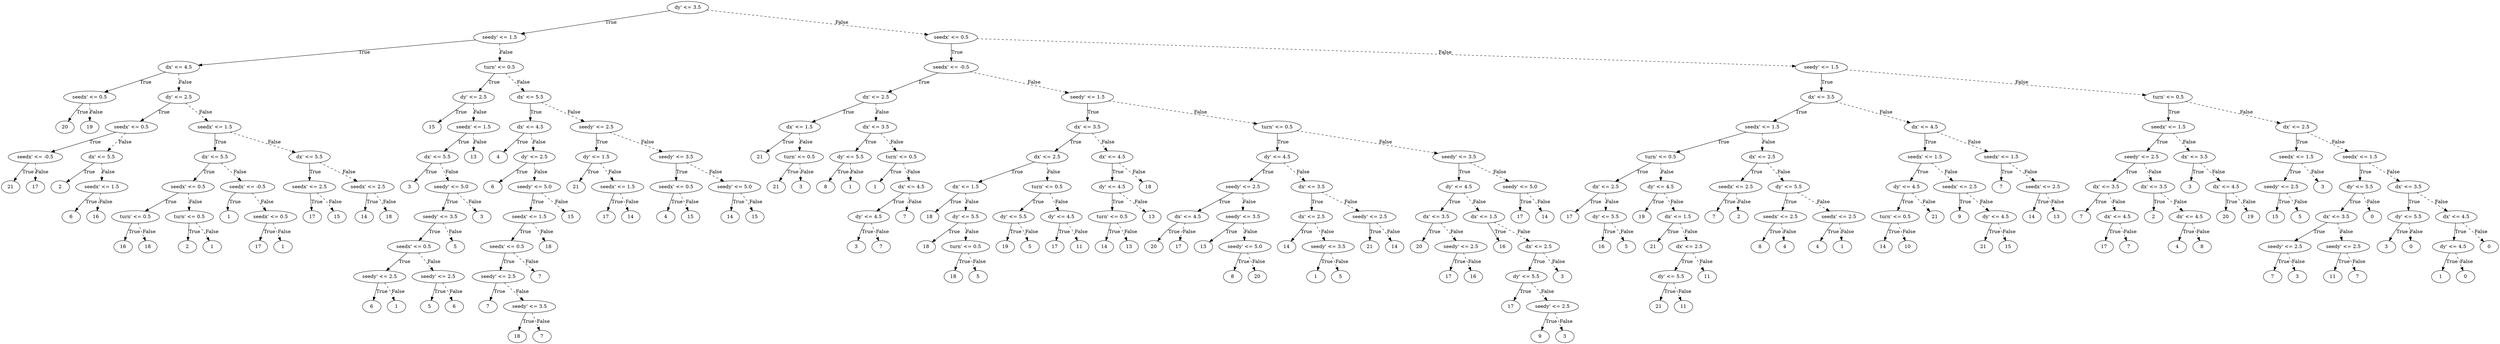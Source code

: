 digraph {
0 [label="dy' <= 3.5"];
1 [label="seedy' <= 1.5"];
2 [label="dx' <= 4.5"];
3 [label="seedx' <= 0.5"];
4 [label="20"];
3 -> 4 [label="True"];
5 [label="19"];
3 -> 5 [style="dashed", label="False"];
2 -> 3 [label="True"];
6 [label="dy' <= 2.5"];
7 [label="seedx' <= 0.5"];
8 [label="seedx' <= -0.5"];
9 [label="21"];
8 -> 9 [label="True"];
10 [label="17"];
8 -> 10 [style="dashed", label="False"];
7 -> 8 [label="True"];
11 [label="dx' <= 5.5"];
12 [label="2"];
11 -> 12 [label="True"];
13 [label="seedx' <= 1.5"];
14 [label="6"];
13 -> 14 [label="True"];
15 [label="16"];
13 -> 15 [style="dashed", label="False"];
11 -> 13 [style="dashed", label="False"];
7 -> 11 [style="dashed", label="False"];
6 -> 7 [label="True"];
16 [label="seedx' <= 1.5"];
17 [label="dx' <= 5.5"];
18 [label="seedx' <= 0.5"];
19 [label="turn' <= 0.5"];
20 [label="16"];
19 -> 20 [label="True"];
21 [label="18"];
19 -> 21 [style="dashed", label="False"];
18 -> 19 [label="True"];
22 [label="turn' <= 0.5"];
23 [label="2"];
22 -> 23 [label="True"];
24 [label="1"];
22 -> 24 [style="dashed", label="False"];
18 -> 22 [style="dashed", label="False"];
17 -> 18 [label="True"];
25 [label="seedx' <= -0.5"];
26 [label="1"];
25 -> 26 [label="True"];
27 [label="seedx' <= 0.5"];
28 [label="17"];
27 -> 28 [label="True"];
29 [label="1"];
27 -> 29 [style="dashed", label="False"];
25 -> 27 [style="dashed", label="False"];
17 -> 25 [style="dashed", label="False"];
16 -> 17 [label="True"];
30 [label="dx' <= 5.5"];
31 [label="seedx' <= 2.5"];
32 [label="17"];
31 -> 32 [label="True"];
33 [label="15"];
31 -> 33 [style="dashed", label="False"];
30 -> 31 [label="True"];
34 [label="seedx' <= 2.5"];
35 [label="14"];
34 -> 35 [label="True"];
36 [label="18"];
34 -> 36 [style="dashed", label="False"];
30 -> 34 [style="dashed", label="False"];
16 -> 30 [style="dashed", label="False"];
6 -> 16 [style="dashed", label="False"];
2 -> 6 [style="dashed", label="False"];
1 -> 2 [label="True"];
37 [label="turn' <= 0.5"];
38 [label="dy' <= 2.5"];
39 [label="15"];
38 -> 39 [label="True"];
40 [label="seedx' <= 1.5"];
41 [label="dx' <= 5.5"];
42 [label="3"];
41 -> 42 [label="True"];
43 [label="seedy' <= 5.0"];
44 [label="seedy' <= 3.5"];
45 [label="seedx' <= 0.5"];
46 [label="seedy' <= 2.5"];
47 [label="6"];
46 -> 47 [label="True"];
48 [label="1"];
46 -> 48 [style="dashed", label="False"];
45 -> 46 [label="True"];
49 [label="seedy' <= 2.5"];
50 [label="5"];
49 -> 50 [label="True"];
51 [label="6"];
49 -> 51 [style="dashed", label="False"];
45 -> 49 [style="dashed", label="False"];
44 -> 45 [label="True"];
52 [label="5"];
44 -> 52 [style="dashed", label="False"];
43 -> 44 [label="True"];
53 [label="3"];
43 -> 53 [style="dashed", label="False"];
41 -> 43 [style="dashed", label="False"];
40 -> 41 [label="True"];
54 [label="13"];
40 -> 54 [style="dashed", label="False"];
38 -> 40 [style="dashed", label="False"];
37 -> 38 [label="True"];
55 [label="dx' <= 5.5"];
56 [label="dx' <= 4.5"];
57 [label="4"];
56 -> 57 [label="True"];
58 [label="dy' <= 2.5"];
59 [label="6"];
58 -> 59 [label="True"];
60 [label="seedy' <= 5.0"];
61 [label="seedx' <= 1.5"];
62 [label="seedx' <= 0.5"];
63 [label="seedy' <= 2.5"];
64 [label="7"];
63 -> 64 [label="True"];
65 [label="seedy' <= 3.5"];
66 [label="18"];
65 -> 66 [label="True"];
67 [label="7"];
65 -> 67 [style="dashed", label="False"];
63 -> 65 [style="dashed", label="False"];
62 -> 63 [label="True"];
68 [label="7"];
62 -> 68 [style="dashed", label="False"];
61 -> 62 [label="True"];
69 [label="18"];
61 -> 69 [style="dashed", label="False"];
60 -> 61 [label="True"];
70 [label="15"];
60 -> 70 [style="dashed", label="False"];
58 -> 60 [style="dashed", label="False"];
56 -> 58 [style="dashed", label="False"];
55 -> 56 [label="True"];
71 [label="seedy' <= 2.5"];
72 [label="dy' <= 1.5"];
73 [label="21"];
72 -> 73 [label="True"];
74 [label="seedx' <= 1.5"];
75 [label="17"];
74 -> 75 [label="True"];
76 [label="14"];
74 -> 76 [style="dashed", label="False"];
72 -> 74 [style="dashed", label="False"];
71 -> 72 [label="True"];
77 [label="seedy' <= 3.5"];
78 [label="seedx' <= 0.5"];
79 [label="4"];
78 -> 79 [label="True"];
80 [label="15"];
78 -> 80 [style="dashed", label="False"];
77 -> 78 [label="True"];
81 [label="seedy' <= 5.0"];
82 [label="14"];
81 -> 82 [label="True"];
83 [label="15"];
81 -> 83 [style="dashed", label="False"];
77 -> 81 [style="dashed", label="False"];
71 -> 77 [style="dashed", label="False"];
55 -> 71 [style="dashed", label="False"];
37 -> 55 [style="dashed", label="False"];
1 -> 37 [style="dashed", label="False"];
0 -> 1 [label="True"];
84 [label="seedx' <= 0.5"];
85 [label="seedx' <= -0.5"];
86 [label="dx' <= 2.5"];
87 [label="dx' <= 1.5"];
88 [label="21"];
87 -> 88 [label="True"];
89 [label="turn' <= 0.5"];
90 [label="21"];
89 -> 90 [label="True"];
91 [label="3"];
89 -> 91 [style="dashed", label="False"];
87 -> 89 [style="dashed", label="False"];
86 -> 87 [label="True"];
92 [label="dx' <= 3.5"];
93 [label="dy' <= 5.5"];
94 [label="8"];
93 -> 94 [label="True"];
95 [label="1"];
93 -> 95 [style="dashed", label="False"];
92 -> 93 [label="True"];
96 [label="turn' <= 0.5"];
97 [label="1"];
96 -> 97 [label="True"];
98 [label="dx' <= 4.5"];
99 [label="dy' <= 4.5"];
100 [label="3"];
99 -> 100 [label="True"];
101 [label="7"];
99 -> 101 [style="dashed", label="False"];
98 -> 99 [label="True"];
102 [label="7"];
98 -> 102 [style="dashed", label="False"];
96 -> 98 [style="dashed", label="False"];
92 -> 96 [style="dashed", label="False"];
86 -> 92 [style="dashed", label="False"];
85 -> 86 [label="True"];
103 [label="seedy' <= 1.5"];
104 [label="dx' <= 3.5"];
105 [label="dx' <= 2.5"];
106 [label="dx' <= 1.5"];
107 [label="18"];
106 -> 107 [label="True"];
108 [label="dy' <= 5.5"];
109 [label="18"];
108 -> 109 [label="True"];
110 [label="turn' <= 0.5"];
111 [label="18"];
110 -> 111 [label="True"];
112 [label="5"];
110 -> 112 [style="dashed", label="False"];
108 -> 110 [style="dashed", label="False"];
106 -> 108 [style="dashed", label="False"];
105 -> 106 [label="True"];
113 [label="turn' <= 0.5"];
114 [label="dy' <= 5.5"];
115 [label="19"];
114 -> 115 [label="True"];
116 [label="5"];
114 -> 116 [style="dashed", label="False"];
113 -> 114 [label="True"];
117 [label="dy' <= 4.5"];
118 [label="17"];
117 -> 118 [label="True"];
119 [label="11"];
117 -> 119 [style="dashed", label="False"];
113 -> 117 [style="dashed", label="False"];
105 -> 113 [style="dashed", label="False"];
104 -> 105 [label="True"];
120 [label="dx' <= 4.5"];
121 [label="dy' <= 4.5"];
122 [label="turn' <= 0.5"];
123 [label="14"];
122 -> 123 [label="True"];
124 [label="13"];
122 -> 124 [style="dashed", label="False"];
121 -> 122 [label="True"];
125 [label="13"];
121 -> 125 [style="dashed", label="False"];
120 -> 121 [label="True"];
126 [label="18"];
120 -> 126 [style="dashed", label="False"];
104 -> 120 [style="dashed", label="False"];
103 -> 104 [label="True"];
127 [label="turn' <= 0.5"];
128 [label="dy' <= 4.5"];
129 [label="seedy' <= 2.5"];
130 [label="dx' <= 4.5"];
131 [label="20"];
130 -> 131 [label="True"];
132 [label="17"];
130 -> 132 [style="dashed", label="False"];
129 -> 130 [label="True"];
133 [label="seedy' <= 3.5"];
134 [label="13"];
133 -> 134 [label="True"];
135 [label="seedy' <= 5.0"];
136 [label="8"];
135 -> 136 [label="True"];
137 [label="20"];
135 -> 137 [style="dashed", label="False"];
133 -> 135 [style="dashed", label="False"];
129 -> 133 [style="dashed", label="False"];
128 -> 129 [label="True"];
138 [label="dx' <= 3.5"];
139 [label="dx' <= 2.5"];
140 [label="14"];
139 -> 140 [label="True"];
141 [label="seedy' <= 3.5"];
142 [label="1"];
141 -> 142 [label="True"];
143 [label="5"];
141 -> 143 [style="dashed", label="False"];
139 -> 141 [style="dashed", label="False"];
138 -> 139 [label="True"];
144 [label="seedy' <= 2.5"];
145 [label="21"];
144 -> 145 [label="True"];
146 [label="14"];
144 -> 146 [style="dashed", label="False"];
138 -> 144 [style="dashed", label="False"];
128 -> 138 [style="dashed", label="False"];
127 -> 128 [label="True"];
147 [label="seedy' <= 3.5"];
148 [label="dy' <= 4.5"];
149 [label="dx' <= 3.5"];
150 [label="20"];
149 -> 150 [label="True"];
151 [label="seedy' <= 2.5"];
152 [label="17"];
151 -> 152 [label="True"];
153 [label="16"];
151 -> 153 [style="dashed", label="False"];
149 -> 151 [style="dashed", label="False"];
148 -> 149 [label="True"];
154 [label="dx' <= 1.5"];
155 [label="16"];
154 -> 155 [label="True"];
156 [label="dx' <= 2.5"];
157 [label="dy' <= 5.5"];
158 [label="17"];
157 -> 158 [label="True"];
159 [label="seedy' <= 2.5"];
160 [label="9"];
159 -> 160 [label="True"];
161 [label="3"];
159 -> 161 [style="dashed", label="False"];
157 -> 159 [style="dashed", label="False"];
156 -> 157 [label="True"];
162 [label="3"];
156 -> 162 [style="dashed", label="False"];
154 -> 156 [style="dashed", label="False"];
148 -> 154 [style="dashed", label="False"];
147 -> 148 [label="True"];
163 [label="seedy' <= 5.0"];
164 [label="17"];
163 -> 164 [label="True"];
165 [label="14"];
163 -> 165 [style="dashed", label="False"];
147 -> 163 [style="dashed", label="False"];
127 -> 147 [style="dashed", label="False"];
103 -> 127 [style="dashed", label="False"];
85 -> 103 [style="dashed", label="False"];
84 -> 85 [label="True"];
166 [label="seedy' <= 1.5"];
167 [label="dx' <= 3.5"];
168 [label="seedx' <= 1.5"];
169 [label="turn' <= 0.5"];
170 [label="dx' <= 2.5"];
171 [label="17"];
170 -> 171 [label="True"];
172 [label="dy' <= 5.5"];
173 [label="16"];
172 -> 173 [label="True"];
174 [label="5"];
172 -> 174 [style="dashed", label="False"];
170 -> 172 [style="dashed", label="False"];
169 -> 170 [label="True"];
175 [label="dy' <= 4.5"];
176 [label="19"];
175 -> 176 [label="True"];
177 [label="dx' <= 1.5"];
178 [label="21"];
177 -> 178 [label="True"];
179 [label="dx' <= 2.5"];
180 [label="dy' <= 5.5"];
181 [label="21"];
180 -> 181 [label="True"];
182 [label="11"];
180 -> 182 [style="dashed", label="False"];
179 -> 180 [label="True"];
183 [label="11"];
179 -> 183 [style="dashed", label="False"];
177 -> 179 [style="dashed", label="False"];
175 -> 177 [style="dashed", label="False"];
169 -> 175 [style="dashed", label="False"];
168 -> 169 [label="True"];
184 [label="dx' <= 2.5"];
185 [label="seedx' <= 2.5"];
186 [label="7"];
185 -> 186 [label="True"];
187 [label="2"];
185 -> 187 [style="dashed", label="False"];
184 -> 185 [label="True"];
188 [label="dy' <= 5.5"];
189 [label="seedx' <= 2.5"];
190 [label="8"];
189 -> 190 [label="True"];
191 [label="4"];
189 -> 191 [style="dashed", label="False"];
188 -> 189 [label="True"];
192 [label="seedx' <= 2.5"];
193 [label="4"];
192 -> 193 [label="True"];
194 [label="1"];
192 -> 194 [style="dashed", label="False"];
188 -> 192 [style="dashed", label="False"];
184 -> 188 [style="dashed", label="False"];
168 -> 184 [style="dashed", label="False"];
167 -> 168 [label="True"];
195 [label="dx' <= 4.5"];
196 [label="seedx' <= 1.5"];
197 [label="dy' <= 4.5"];
198 [label="turn' <= 0.5"];
199 [label="14"];
198 -> 199 [label="True"];
200 [label="10"];
198 -> 200 [style="dashed", label="False"];
197 -> 198 [label="True"];
201 [label="21"];
197 -> 201 [style="dashed", label="False"];
196 -> 197 [label="True"];
202 [label="seedx' <= 2.5"];
203 [label="9"];
202 -> 203 [label="True"];
204 [label="dy' <= 4.5"];
205 [label="21"];
204 -> 205 [label="True"];
206 [label="15"];
204 -> 206 [style="dashed", label="False"];
202 -> 204 [style="dashed", label="False"];
196 -> 202 [style="dashed", label="False"];
195 -> 196 [label="True"];
207 [label="seedx' <= 1.5"];
208 [label="7"];
207 -> 208 [label="True"];
209 [label="seedx' <= 2.5"];
210 [label="14"];
209 -> 210 [label="True"];
211 [label="13"];
209 -> 211 [style="dashed", label="False"];
207 -> 209 [style="dashed", label="False"];
195 -> 207 [style="dashed", label="False"];
167 -> 195 [style="dashed", label="False"];
166 -> 167 [label="True"];
212 [label="turn' <= 0.5"];
213 [label="seedx' <= 1.5"];
214 [label="seedy' <= 2.5"];
215 [label="dx' <= 3.5"];
216 [label="7"];
215 -> 216 [label="True"];
217 [label="dx' <= 4.5"];
218 [label="17"];
217 -> 218 [label="True"];
219 [label="7"];
217 -> 219 [style="dashed", label="False"];
215 -> 217 [style="dashed", label="False"];
214 -> 215 [label="True"];
220 [label="dx' <= 3.5"];
221 [label="2"];
220 -> 221 [label="True"];
222 [label="dx' <= 4.5"];
223 [label="4"];
222 -> 223 [label="True"];
224 [label="8"];
222 -> 224 [style="dashed", label="False"];
220 -> 222 [style="dashed", label="False"];
214 -> 220 [style="dashed", label="False"];
213 -> 214 [label="True"];
225 [label="dx' <= 3.5"];
226 [label="3"];
225 -> 226 [label="True"];
227 [label="dx' <= 4.5"];
228 [label="20"];
227 -> 228 [label="True"];
229 [label="19"];
227 -> 229 [style="dashed", label="False"];
225 -> 227 [style="dashed", label="False"];
213 -> 225 [style="dashed", label="False"];
212 -> 213 [label="True"];
230 [label="dx' <= 2.5"];
231 [label="seedx' <= 1.5"];
232 [label="seedy' <= 2.5"];
233 [label="15"];
232 -> 233 [label="True"];
234 [label="5"];
232 -> 234 [style="dashed", label="False"];
231 -> 232 [label="True"];
235 [label="3"];
231 -> 235 [style="dashed", label="False"];
230 -> 231 [label="True"];
236 [label="seedx' <= 1.5"];
237 [label="dy' <= 5.5"];
238 [label="dx' <= 3.5"];
239 [label="seedy' <= 2.5"];
240 [label="7"];
239 -> 240 [label="True"];
241 [label="3"];
239 -> 241 [style="dashed", label="False"];
238 -> 239 [label="True"];
242 [label="seedy' <= 2.5"];
243 [label="11"];
242 -> 243 [label="True"];
244 [label="7"];
242 -> 244 [style="dashed", label="False"];
238 -> 242 [style="dashed", label="False"];
237 -> 238 [label="True"];
245 [label="0"];
237 -> 245 [style="dashed", label="False"];
236 -> 237 [label="True"];
246 [label="dx' <= 3.5"];
247 [label="dy' <= 5.5"];
248 [label="3"];
247 -> 248 [label="True"];
249 [label="0"];
247 -> 249 [style="dashed", label="False"];
246 -> 247 [label="True"];
250 [label="dx' <= 4.5"];
251 [label="dy' <= 4.5"];
252 [label="1"];
251 -> 252 [label="True"];
253 [label="0"];
251 -> 253 [style="dashed", label="False"];
250 -> 251 [label="True"];
254 [label="0"];
250 -> 254 [style="dashed", label="False"];
246 -> 250 [style="dashed", label="False"];
236 -> 246 [style="dashed", label="False"];
230 -> 236 [style="dashed", label="False"];
212 -> 230 [style="dashed", label="False"];
166 -> 212 [style="dashed", label="False"];
84 -> 166 [style="dashed", label="False"];
0 -> 84 [style="dashed", label="False"];

}